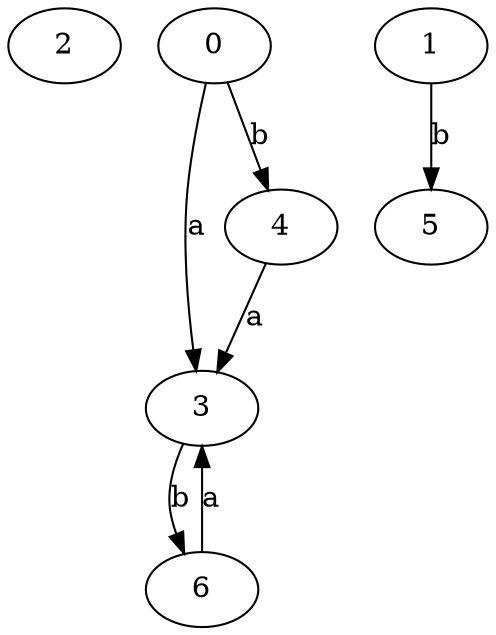 strict digraph  {
2;
3;
4;
0;
5;
1;
6;
3 -> 6  [label=b];
4 -> 3  [label=a];
0 -> 3  [label=a];
0 -> 4  [label=b];
1 -> 5  [label=b];
6 -> 3  [label=a];
}
